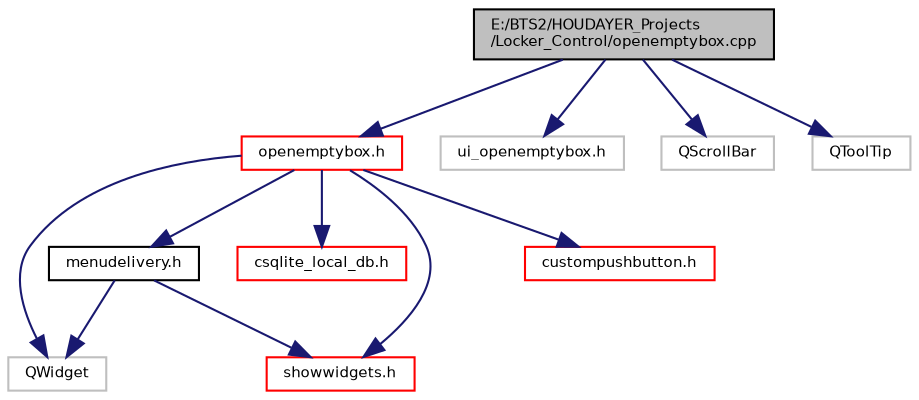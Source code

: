 digraph "E:/BTS2/HOUDAYER_Projects/Locker_Control/openemptybox.cpp"
{
 // INTERACTIVE_SVG=YES
  bgcolor="transparent";
  edge [fontname="Helvetica",fontsize="7",labelfontname="Helvetica",labelfontsize="7"];
  node [fontname="Helvetica",fontsize="7",shape=record];
  Node1 [label="E:/BTS2/HOUDAYER_Projects\l/Locker_Control/openemptybox.cpp",height=0.2,width=0.4,color="black", fillcolor="grey75", style="filled", fontcolor="black"];
  Node1 -> Node2 [color="midnightblue",fontsize="7",style="solid",fontname="Helvetica"];
  Node2 [label="openemptybox.h",height=0.2,width=0.4,color="red",URL="$openemptybox_8h.html"];
  Node2 -> Node3 [color="midnightblue",fontsize="7",style="solid",fontname="Helvetica"];
  Node3 [label="QWidget",height=0.2,width=0.4,color="grey75"];
  Node2 -> Node4 [color="midnightblue",fontsize="7",style="solid",fontname="Helvetica"];
  Node4 [label="showwidgets.h",height=0.2,width=0.4,color="red",URL="$showwidgets_8h.html"];
  Node2 -> Node5 [color="midnightblue",fontsize="7",style="solid",fontname="Helvetica"];
  Node5 [label="csqlite_local_db.h",height=0.2,width=0.4,color="red",URL="$csqlite__local__db_8h.html"];
  Node2 -> Node6 [color="midnightblue",fontsize="7",style="solid",fontname="Helvetica"];
  Node6 [label="menudelivery.h",height=0.2,width=0.4,color="black",URL="$menudelivery_8h.html"];
  Node6 -> Node3 [color="midnightblue",fontsize="7",style="solid",fontname="Helvetica"];
  Node6 -> Node4 [color="midnightblue",fontsize="7",style="solid",fontname="Helvetica"];
  Node2 -> Node7 [color="midnightblue",fontsize="7",style="solid",fontname="Helvetica"];
  Node7 [label="custompushbutton.h",height=0.2,width=0.4,color="red",URL="$custompushbutton_8h.html"];
  Node1 -> Node8 [color="midnightblue",fontsize="7",style="solid",fontname="Helvetica"];
  Node8 [label="ui_openemptybox.h",height=0.2,width=0.4,color="grey75"];
  Node1 -> Node9 [color="midnightblue",fontsize="7",style="solid",fontname="Helvetica"];
  Node9 [label="QScrollBar",height=0.2,width=0.4,color="grey75"];
  Node1 -> Node10 [color="midnightblue",fontsize="7",style="solid",fontname="Helvetica"];
  Node10 [label="QToolTip",height=0.2,width=0.4,color="grey75"];
}
